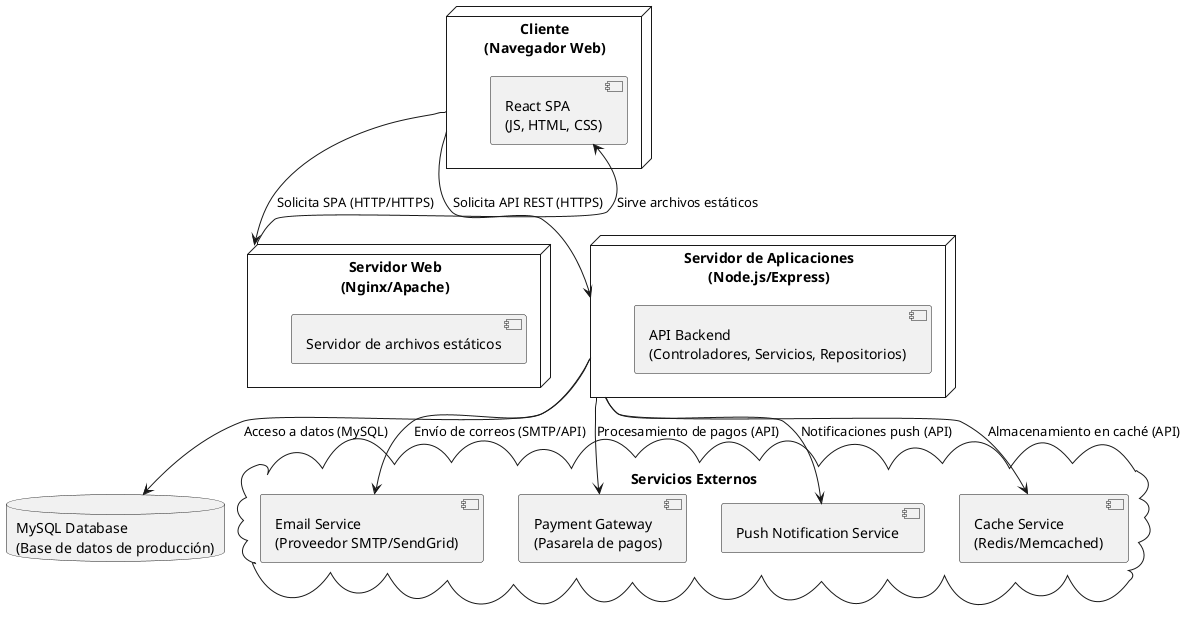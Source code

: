 @startuml
!define RECTANGLE class

node "Cliente\n(Navegador Web)" as Cliente {
  [React SPA\n(JS, HTML, CSS)] as ReactSPA
}

node "Servidor Web\n(Nginx/Apache)" as WebSrv {
  [Servidor de archivos estáticos]
}

node "Servidor de Aplicaciones\n(Node.js/Express)" as AppSrv {
  [API Backend\n(Controladores, Servicios, Repositorios)]
}

database "MySQL Database\n(Base de datos de producción)" as DB

cloud "Servicios Externos" as Cloud {
  [Email Service\n(Proveedor SMTP/SendGrid)] as EmailSrv
  [Payment Gateway\n(Pasarela de pagos)] as PaymentSrv
  [Push Notification Service] as NotifSrv
  [Cache Service\n(Redis/Memcached)] as CacheSrv
}

' Relaciones de despliegue
Cliente --> WebSrv : Solicita SPA (HTTP/HTTPS)
WebSrv --> ReactSPA : Sirve archivos estáticos
Cliente --> AppSrv : Solicita API REST (HTTPS)
AppSrv --> DB : Acceso a datos (MySQL)
AppSrv --> EmailSrv : Envío de correos (SMTP/API)
AppSrv --> PaymentSrv : Procesamiento de pagos (API)
AppSrv --> NotifSrv : Notificaciones push (API)
AppSrv --> CacheSrv : Almacenamiento en caché (API)

@enduml